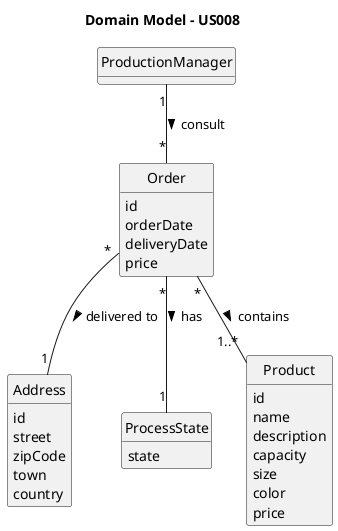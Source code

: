 @startuml
skinparam monochrome true
skinparam packageStyle rectangle
skinparam shadowing false

skinparam classAttributeIconSize 0

hide circle
hide methods

title Domain Model - US008

class ProductionManager {
}

class Order {
    id
    orderDate
    deliveryDate
    price
}

class Address {
    id
    street
    zipCode
    town
    country
}

enum ProcessState {
    state
}

class Product {
    id
    name
    description
    capacity
    size
    color
    price
}


ProductionManager "1" -- "*" Order : consult >
Order "*" -- "1..*" Product : contains >
Order "*" -- "1" Address : delivered to >
Order "*" -- "1" ProcessState : has >

@enduml
